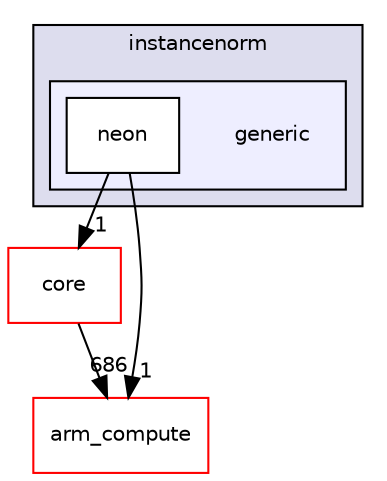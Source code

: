 digraph "src/cpu/kernels/instancenorm/generic" {
  compound=true
  node [ fontsize="10", fontname="Helvetica"];
  edge [ labelfontsize="10", labelfontname="Helvetica"];
  subgraph clusterdir_b4ed870b5428d95907cec2a40fa0a20c {
    graph [ bgcolor="#ddddee", pencolor="black", label="instancenorm" fontname="Helvetica", fontsize="10", URL="dir_b4ed870b5428d95907cec2a40fa0a20c.xhtml"]
  subgraph clusterdir_5814d8dd44bb9e65ae302b87e010d3ed {
    graph [ bgcolor="#eeeeff", pencolor="black", label="" URL="dir_5814d8dd44bb9e65ae302b87e010d3ed.xhtml"];
    dir_5814d8dd44bb9e65ae302b87e010d3ed [shape=plaintext label="generic"];
  dir_728ac00714ef763b8f7f79fb75327b27 [shape=box label="neon" fillcolor="white" style="filled" URL="dir_728ac00714ef763b8f7f79fb75327b27.xhtml"];
  }
  }
  dir_aebb8dcc11953d78e620bbef0b9e2183 [shape=box label="core" fillcolor="white" style="filled" color="red" URL="dir_aebb8dcc11953d78e620bbef0b9e2183.xhtml"];
  dir_214608ef36d61442cb2b0c1c4e9a7def [shape=box label="arm_compute" fillcolor="white" style="filled" color="red" URL="dir_214608ef36d61442cb2b0c1c4e9a7def.xhtml"];
  dir_728ac00714ef763b8f7f79fb75327b27->dir_214608ef36d61442cb2b0c1c4e9a7def [headlabel="1", labeldistance=1.5 headhref="dir_000456_000000.xhtml"];
  dir_728ac00714ef763b8f7f79fb75327b27->dir_aebb8dcc11953d78e620bbef0b9e2183 [headlabel="1", labeldistance=1.5 headhref="dir_000456_000017.xhtml"];
  dir_aebb8dcc11953d78e620bbef0b9e2183->dir_214608ef36d61442cb2b0c1c4e9a7def [headlabel="686", labeldistance=1.5 headhref="dir_000017_000000.xhtml"];
}

